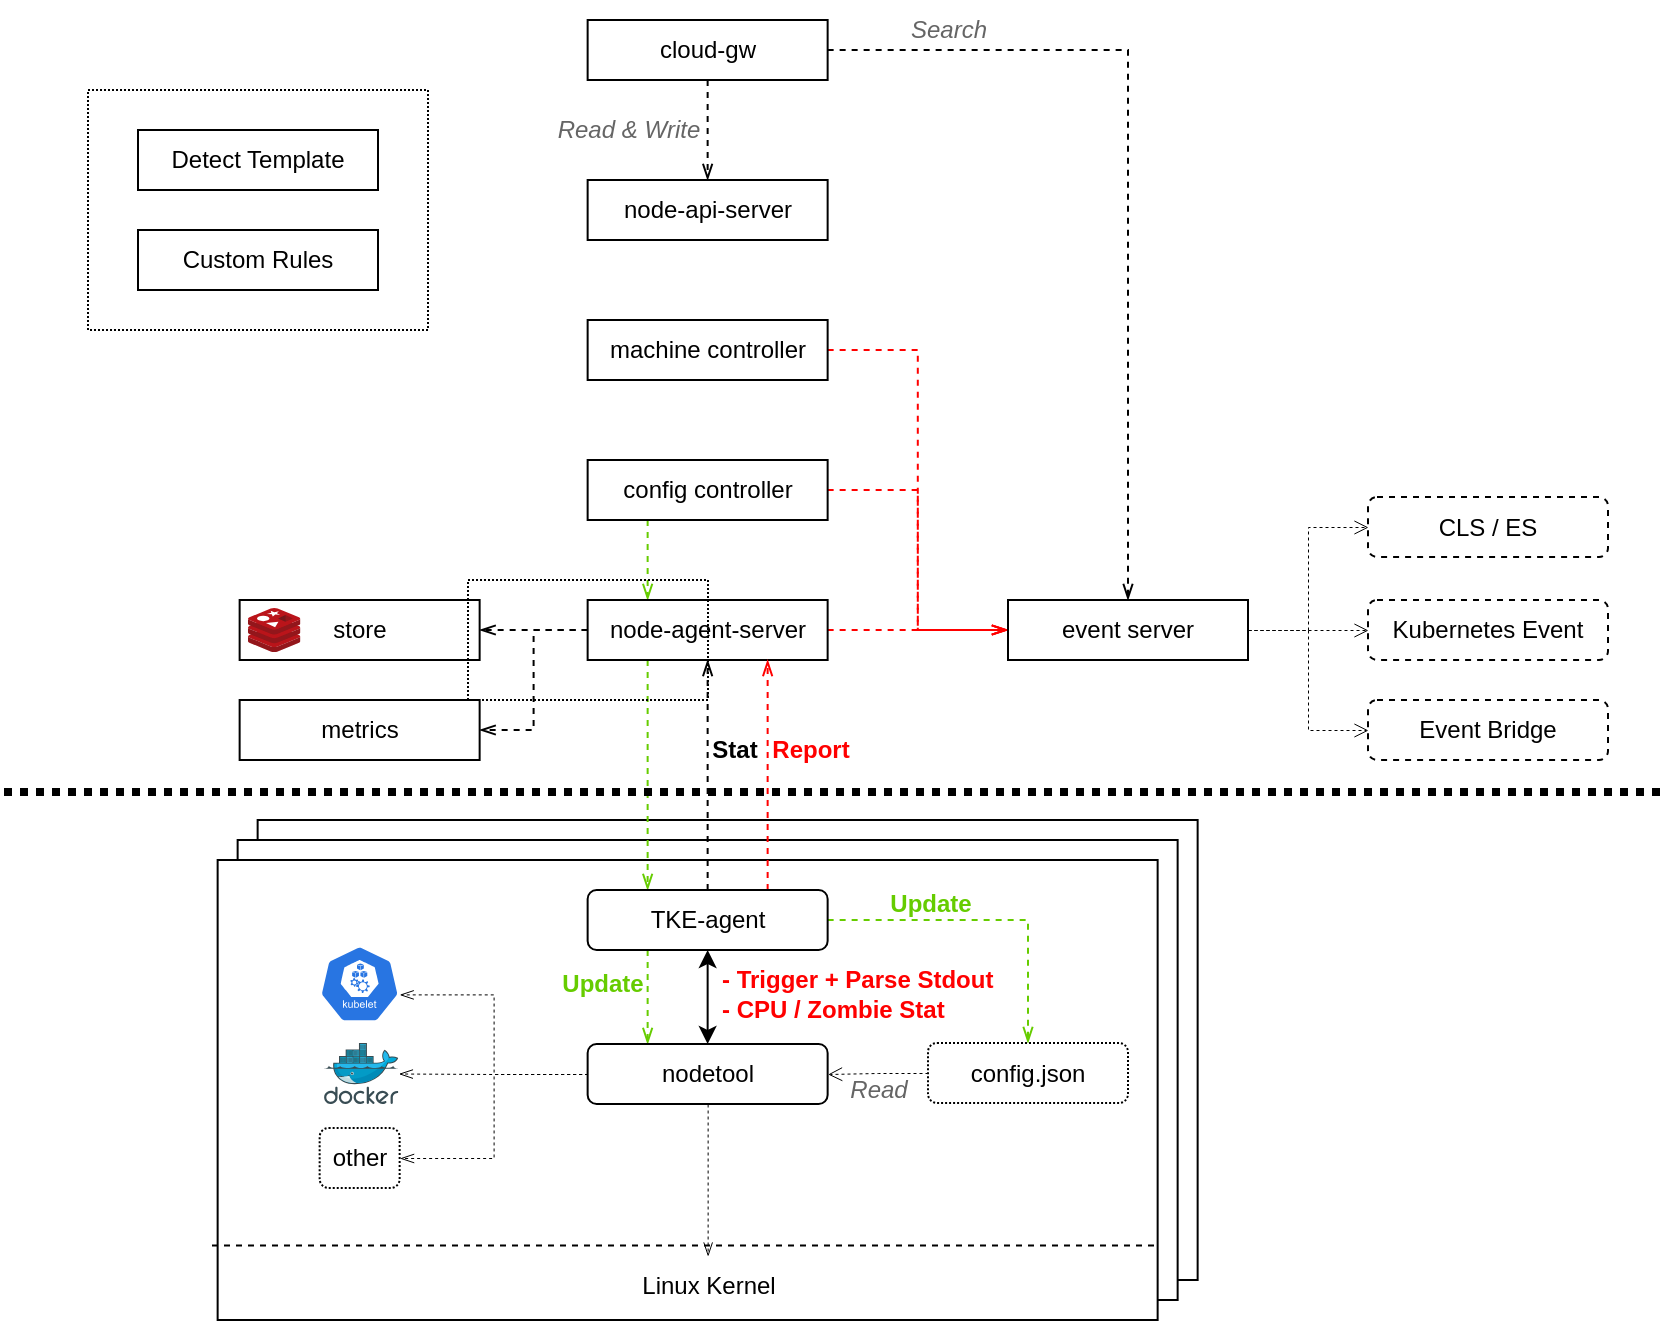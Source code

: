 <mxfile version="20.7.4" type="github">
  <diagram id="f106602c-feb2-e66a-4537-3a34d633f6aa" name="Page-1">
    <mxGraphModel dx="1242" dy="742" grid="1" gridSize="10" guides="1" tooltips="1" connect="1" arrows="1" fold="1" page="1" pageScale="1" pageWidth="1169" pageHeight="827" background="none" math="0" shadow="0">
      <root>
        <mxCell id="0" />
        <mxCell id="1" parent="0" />
        <mxCell id="E83LfCt-5mSgFqh6B69Y-653" value="" style="whiteSpace=wrap;html=1;" vertex="1" parent="1">
          <mxGeometry x="134.82" y="560" width="470" height="230" as="geometry" />
        </mxCell>
        <mxCell id="E83LfCt-5mSgFqh6B69Y-652" value="" style="whiteSpace=wrap;html=1;" vertex="1" parent="1">
          <mxGeometry x="124.82" y="570" width="470" height="230" as="geometry" />
        </mxCell>
        <mxCell id="E83LfCt-5mSgFqh6B69Y-599" value="" style="whiteSpace=wrap;html=1;" vertex="1" parent="1">
          <mxGeometry x="114.82" y="580" width="470" height="230" as="geometry" />
        </mxCell>
        <mxCell id="E83LfCt-5mSgFqh6B69Y-640" style="edgeStyle=orthogonalEdgeStyle;rounded=0;orthogonalLoop=1;jettySize=auto;html=1;exitX=0.5;exitY=1;exitDx=0;exitDy=0;entryX=0.5;entryY=0;entryDx=0;entryDy=0;dashed=1;strokeColor=#000000;strokeWidth=1;fontFamily=Helvetica;fontSize=12;fontColor=#FF0000;endArrow=openThin;endFill=0;" edge="1" parent="1" source="E83LfCt-5mSgFqh6B69Y-588" target="E83LfCt-5mSgFqh6B69Y-589">
          <mxGeometry relative="1" as="geometry" />
        </mxCell>
        <mxCell id="E83LfCt-5mSgFqh6B69Y-657" style="edgeStyle=orthogonalEdgeStyle;rounded=0;orthogonalLoop=1;jettySize=auto;html=1;exitX=1;exitY=0.5;exitDx=0;exitDy=0;entryX=0.5;entryY=0;entryDx=0;entryDy=0;dashed=1;strokeColor=#000000;strokeWidth=1;fontFamily=Helvetica;fontSize=12;fontColor=#000000;startArrow=none;startFill=0;endArrow=openThin;endFill=0;" edge="1" parent="1" source="E83LfCt-5mSgFqh6B69Y-588" target="E83LfCt-5mSgFqh6B69Y-595">
          <mxGeometry relative="1" as="geometry" />
        </mxCell>
        <mxCell id="E83LfCt-5mSgFqh6B69Y-588" value="cloud-gw" style="whiteSpace=wrap;html=1;" vertex="1" parent="1">
          <mxGeometry x="299.82" y="160" width="120" height="30" as="geometry" />
        </mxCell>
        <mxCell id="E83LfCt-5mSgFqh6B69Y-589" value="node-api-server" style="whiteSpace=wrap;html=1;" vertex="1" parent="1">
          <mxGeometry x="299.82" y="240" width="120" height="30" as="geometry" />
        </mxCell>
        <mxCell id="E83LfCt-5mSgFqh6B69Y-590" value="Detect Template" style="whiteSpace=wrap;html=1;" vertex="1" parent="1">
          <mxGeometry x="75" y="215" width="120" height="30" as="geometry" />
        </mxCell>
        <mxCell id="E83LfCt-5mSgFqh6B69Y-591" value="Custom Rules" style="whiteSpace=wrap;html=1;" vertex="1" parent="1">
          <mxGeometry x="75" y="265" width="120" height="30" as="geometry" />
        </mxCell>
        <mxCell id="E83LfCt-5mSgFqh6B69Y-642" style="edgeStyle=orthogonalEdgeStyle;rounded=0;orthogonalLoop=1;jettySize=auto;html=1;exitX=1;exitY=0.5;exitDx=0;exitDy=0;entryX=0;entryY=0.5;entryDx=0;entryDy=0;dashed=1;strokeColor=#FF0000;strokeWidth=1;fontFamily=Helvetica;fontSize=12;fontColor=#FF0000;endArrow=openThin;endFill=0;fillColor=#f8cecc;" edge="1" parent="1" source="E83LfCt-5mSgFqh6B69Y-592" target="E83LfCt-5mSgFqh6B69Y-595">
          <mxGeometry relative="1" as="geometry" />
        </mxCell>
        <mxCell id="E83LfCt-5mSgFqh6B69Y-592" value="machine controller" style="whiteSpace=wrap;html=1;" vertex="1" parent="1">
          <mxGeometry x="299.82" y="310" width="120" height="30" as="geometry" />
        </mxCell>
        <mxCell id="E83LfCt-5mSgFqh6B69Y-636" style="edgeStyle=orthogonalEdgeStyle;rounded=0;orthogonalLoop=1;jettySize=auto;html=1;exitX=0.25;exitY=1;exitDx=0;exitDy=0;entryX=0.25;entryY=0;entryDx=0;entryDy=0;dashed=1;strokeWidth=1;fontFamily=Helvetica;fontSize=12;fontColor=#FF0000;endArrow=openThin;endFill=0;fillColor=#d5e8d4;strokeColor=#66CC00;" edge="1" parent="1" source="E83LfCt-5mSgFqh6B69Y-593" target="E83LfCt-5mSgFqh6B69Y-594">
          <mxGeometry relative="1" as="geometry" />
        </mxCell>
        <mxCell id="E83LfCt-5mSgFqh6B69Y-643" style="edgeStyle=orthogonalEdgeStyle;rounded=0;orthogonalLoop=1;jettySize=auto;html=1;exitX=1;exitY=0.5;exitDx=0;exitDy=0;dashed=1;strokeColor=#FF0000;strokeWidth=1;fontFamily=Helvetica;fontSize=12;fontColor=#FF0000;endArrow=openThin;endFill=0;entryX=0;entryY=0.5;entryDx=0;entryDy=0;fillColor=#f8cecc;" edge="1" parent="1" source="E83LfCt-5mSgFqh6B69Y-593" target="E83LfCt-5mSgFqh6B69Y-595">
          <mxGeometry relative="1" as="geometry">
            <mxPoint x="510" y="460" as="targetPoint" />
          </mxGeometry>
        </mxCell>
        <mxCell id="E83LfCt-5mSgFqh6B69Y-593" value="config controller" style="whiteSpace=wrap;html=1;" vertex="1" parent="1">
          <mxGeometry x="299.82" y="380" width="120" height="30" as="geometry" />
        </mxCell>
        <mxCell id="E83LfCt-5mSgFqh6B69Y-635" style="edgeStyle=orthogonalEdgeStyle;rounded=0;orthogonalLoop=1;jettySize=auto;html=1;exitX=0.25;exitY=1;exitDx=0;exitDy=0;entryX=0.25;entryY=0;entryDx=0;entryDy=0;strokeWidth=1;fontFamily=Helvetica;fontSize=12;fontColor=#FF0000;endArrow=openThin;endFill=0;fillColor=#d5e8d4;strokeColor=#66CC00;dashed=1;" edge="1" parent="1" source="E83LfCt-5mSgFqh6B69Y-594" target="E83LfCt-5mSgFqh6B69Y-600">
          <mxGeometry relative="1" as="geometry" />
        </mxCell>
        <mxCell id="E83LfCt-5mSgFqh6B69Y-646" style="edgeStyle=orthogonalEdgeStyle;rounded=0;orthogonalLoop=1;jettySize=auto;html=1;exitX=0;exitY=0.5;exitDx=0;exitDy=0;entryX=1;entryY=0.5;entryDx=0;entryDy=0;dashed=1;strokeColor=#000000;strokeWidth=1;fontFamily=Helvetica;fontSize=12;fontColor=#FF0000;endArrow=openThin;endFill=0;" edge="1" parent="1" source="E83LfCt-5mSgFqh6B69Y-594" target="E83LfCt-5mSgFqh6B69Y-631">
          <mxGeometry relative="1" as="geometry" />
        </mxCell>
        <mxCell id="E83LfCt-5mSgFqh6B69Y-649" style="edgeStyle=orthogonalEdgeStyle;rounded=0;orthogonalLoop=1;jettySize=auto;html=1;exitX=0;exitY=0.5;exitDx=0;exitDy=0;entryX=1;entryY=0.5;entryDx=0;entryDy=0;dashed=1;strokeColor=#000000;strokeWidth=1;fontFamily=Helvetica;fontSize=12;fontColor=#FF0000;endArrow=openThin;endFill=0;" edge="1" parent="1" source="E83LfCt-5mSgFqh6B69Y-594" target="E83LfCt-5mSgFqh6B69Y-648">
          <mxGeometry relative="1" as="geometry" />
        </mxCell>
        <mxCell id="E83LfCt-5mSgFqh6B69Y-650" style="edgeStyle=orthogonalEdgeStyle;rounded=0;orthogonalLoop=1;jettySize=auto;html=1;exitX=1;exitY=0.5;exitDx=0;exitDy=0;dashed=1;strokeColor=#FF0000;strokeWidth=1;fontFamily=Helvetica;fontSize=12;fontColor=#FF0000;endArrow=openThin;endFill=0;" edge="1" parent="1" source="E83LfCt-5mSgFqh6B69Y-594">
          <mxGeometry relative="1" as="geometry">
            <mxPoint x="510" y="465" as="targetPoint" />
          </mxGeometry>
        </mxCell>
        <mxCell id="E83LfCt-5mSgFqh6B69Y-594" value="node-agent-server" style="whiteSpace=wrap;html=1;" vertex="1" parent="1">
          <mxGeometry x="299.82" y="450" width="120" height="30" as="geometry" />
        </mxCell>
        <mxCell id="E83LfCt-5mSgFqh6B69Y-617" style="edgeStyle=none;rounded=0;orthogonalLoop=1;jettySize=auto;html=1;exitX=1;exitY=0.5;exitDx=0;exitDy=0;entryX=0;entryY=0.5;entryDx=0;entryDy=0;strokeWidth=0.5;endArrow=open;endFill=0;dashed=1;" edge="1" parent="1" source="E83LfCt-5mSgFqh6B69Y-595" target="E83LfCt-5mSgFqh6B69Y-596">
          <mxGeometry relative="1" as="geometry" />
        </mxCell>
        <mxCell id="E83LfCt-5mSgFqh6B69Y-595" value="event server" style="whiteSpace=wrap;html=1;" vertex="1" parent="1">
          <mxGeometry x="510" y="450" width="120" height="30" as="geometry" />
        </mxCell>
        <mxCell id="E83LfCt-5mSgFqh6B69Y-596" value="Kubernetes Event" style="whiteSpace=wrap;html=1;rounded=1;dashed=1;" vertex="1" parent="1">
          <mxGeometry x="690" y="450" width="120" height="30" as="geometry" />
        </mxCell>
        <mxCell id="E83LfCt-5mSgFqh6B69Y-597" value="Event Bridge" style="whiteSpace=wrap;html=1;dashed=1;strokeWidth=1;rounded=1;" vertex="1" parent="1">
          <mxGeometry x="690" y="500" width="120" height="30" as="geometry" />
        </mxCell>
        <mxCell id="E83LfCt-5mSgFqh6B69Y-598" value="CLS / ES" style="whiteSpace=wrap;html=1;rounded=1;dashed=1;" vertex="1" parent="1">
          <mxGeometry x="690" y="398.5" width="120" height="30" as="geometry" />
        </mxCell>
        <mxCell id="E83LfCt-5mSgFqh6B69Y-624" style="edgeStyle=orthogonalEdgeStyle;rounded=0;orthogonalLoop=1;jettySize=auto;html=1;exitX=0.5;exitY=1;exitDx=0;exitDy=0;entryX=0.5;entryY=0;entryDx=0;entryDy=0;strokeWidth=1;endArrow=classic;endFill=1;startArrow=classic;startFill=1;" edge="1" parent="1" source="E83LfCt-5mSgFqh6B69Y-600" target="E83LfCt-5mSgFqh6B69Y-609">
          <mxGeometry relative="1" as="geometry" />
        </mxCell>
        <mxCell id="E83LfCt-5mSgFqh6B69Y-625" style="edgeStyle=orthogonalEdgeStyle;rounded=0;orthogonalLoop=1;jettySize=auto;html=1;exitX=0.25;exitY=1;exitDx=0;exitDy=0;entryX=0.25;entryY=0;entryDx=0;entryDy=0;strokeWidth=1;endArrow=openThin;endFill=0;dashed=1;fillColor=#d5e8d4;strokeColor=#66CC00;" edge="1" parent="1" source="E83LfCt-5mSgFqh6B69Y-600" target="E83LfCt-5mSgFqh6B69Y-609">
          <mxGeometry relative="1" as="geometry" />
        </mxCell>
        <mxCell id="E83LfCt-5mSgFqh6B69Y-626" style="edgeStyle=orthogonalEdgeStyle;rounded=0;orthogonalLoop=1;jettySize=auto;html=1;exitX=1;exitY=0.5;exitDx=0;exitDy=0;entryX=0.5;entryY=0;entryDx=0;entryDy=0;dashed=1;strokeWidth=1;endArrow=openThin;endFill=0;fillColor=#d5e8d4;strokeColor=#66CC00;" edge="1" parent="1" source="E83LfCt-5mSgFqh6B69Y-600" target="E83LfCt-5mSgFqh6B69Y-610">
          <mxGeometry relative="1" as="geometry" />
        </mxCell>
        <mxCell id="E83LfCt-5mSgFqh6B69Y-644" style="edgeStyle=orthogonalEdgeStyle;rounded=0;orthogonalLoop=1;jettySize=auto;html=1;exitX=0.75;exitY=0;exitDx=0;exitDy=0;entryX=0.75;entryY=1;entryDx=0;entryDy=0;dashed=1;strokeColor=#FF0000;strokeWidth=1;fontFamily=Helvetica;fontSize=12;fontColor=#FF0000;endArrow=openThin;endFill=0;fillColor=#f8cecc;" edge="1" parent="1" source="E83LfCt-5mSgFqh6B69Y-600" target="E83LfCt-5mSgFqh6B69Y-594">
          <mxGeometry relative="1" as="geometry" />
        </mxCell>
        <mxCell id="E83LfCt-5mSgFqh6B69Y-645" style="edgeStyle=orthogonalEdgeStyle;rounded=0;orthogonalLoop=1;jettySize=auto;html=1;exitX=0.5;exitY=0;exitDx=0;exitDy=0;entryX=0.5;entryY=1;entryDx=0;entryDy=0;dashed=1;strokeColor=#000000;strokeWidth=1;fontFamily=Helvetica;fontSize=12;fontColor=#FF0000;endArrow=openThin;endFill=0;" edge="1" parent="1" source="E83LfCt-5mSgFqh6B69Y-600" target="E83LfCt-5mSgFqh6B69Y-594">
          <mxGeometry relative="1" as="geometry" />
        </mxCell>
        <mxCell id="E83LfCt-5mSgFqh6B69Y-600" value="TKE-agent" style="whiteSpace=wrap;html=1;rounded=1;" vertex="1" parent="1">
          <mxGeometry x="299.82" y="595" width="120" height="30" as="geometry" />
        </mxCell>
        <mxCell id="E83LfCt-5mSgFqh6B69Y-601" value="" style="sketch=0;html=1;dashed=0;whitespace=wrap;fillColor=#2875E2;strokeColor=#ffffff;points=[[0.005,0.63,0],[0.1,0.2,0],[0.9,0.2,0],[0.5,0,0],[0.995,0.63,0],[0.72,0.99,0],[0.5,1,0],[0.28,0.99,0]];verticalLabelPosition=bottom;align=center;verticalAlign=top;shape=mxgraph.kubernetes.icon;prIcon=kubelet" vertex="1" parent="1">
          <mxGeometry x="165.82" y="622" width="40" height="40" as="geometry" />
        </mxCell>
        <mxCell id="E83LfCt-5mSgFqh6B69Y-602" value="" style="sketch=0;aspect=fixed;html=1;points=[];align=center;image;fontSize=12;image=img/lib/mscae/Docker.svg;" vertex="1" parent="1">
          <mxGeometry x="168.02" y="671.5" width="37.19" height="30.5" as="geometry" />
        </mxCell>
        <mxCell id="E83LfCt-5mSgFqh6B69Y-606" style="edgeStyle=none;rounded=0;orthogonalLoop=1;jettySize=auto;html=1;exitX=0;exitY=0.75;exitDx=0;exitDy=0;" edge="1" parent="1" source="E83LfCt-5mSgFqh6B69Y-599" target="E83LfCt-5mSgFqh6B69Y-599">
          <mxGeometry relative="1" as="geometry" />
        </mxCell>
        <mxCell id="E83LfCt-5mSgFqh6B69Y-607" style="edgeStyle=none;rounded=0;orthogonalLoop=1;jettySize=auto;html=1;exitX=-0.006;exitY=0.838;exitDx=0;exitDy=0;entryX=0.998;entryY=0.838;entryDx=0;entryDy=0;endArrow=none;endFill=0;dashed=1;strokeWidth=1;entryPerimeter=0;exitPerimeter=0;" edge="1" parent="1" source="E83LfCt-5mSgFqh6B69Y-599" target="E83LfCt-5mSgFqh6B69Y-599">
          <mxGeometry relative="1" as="geometry" />
        </mxCell>
        <mxCell id="E83LfCt-5mSgFqh6B69Y-608" value="Linux Kernel" style="text;html=1;align=center;verticalAlign=middle;resizable=0;points=[];autosize=1;strokeColor=none;fillColor=none;" vertex="1" parent="1">
          <mxGeometry x="314.82" y="778" width="90" height="30" as="geometry" />
        </mxCell>
        <mxCell id="E83LfCt-5mSgFqh6B69Y-620" style="edgeStyle=orthogonalEdgeStyle;rounded=0;orthogonalLoop=1;jettySize=auto;html=1;exitX=0;exitY=0.5;exitDx=0;exitDy=0;entryX=0.995;entryY=0.63;entryDx=0;entryDy=0;entryPerimeter=0;strokeWidth=0.5;endArrow=openThin;endFill=0;dashed=1;" edge="1" parent="1" source="E83LfCt-5mSgFqh6B69Y-609" target="E83LfCt-5mSgFqh6B69Y-601">
          <mxGeometry relative="1" as="geometry" />
        </mxCell>
        <mxCell id="E83LfCt-5mSgFqh6B69Y-621" style="edgeStyle=orthogonalEdgeStyle;rounded=0;orthogonalLoop=1;jettySize=auto;html=1;exitX=0;exitY=0.5;exitDx=0;exitDy=0;strokeWidth=0.5;endArrow=openThin;endFill=0;dashed=1;" edge="1" parent="1" source="E83LfCt-5mSgFqh6B69Y-609" target="E83LfCt-5mSgFqh6B69Y-602">
          <mxGeometry relative="1" as="geometry" />
        </mxCell>
        <mxCell id="E83LfCt-5mSgFqh6B69Y-622" style="edgeStyle=orthogonalEdgeStyle;rounded=0;orthogonalLoop=1;jettySize=auto;html=1;exitX=0;exitY=0.5;exitDx=0;exitDy=0;entryX=1;entryY=0.5;entryDx=0;entryDy=0;strokeWidth=0.5;endArrow=openThin;endFill=0;dashed=1;" edge="1" parent="1" source="E83LfCt-5mSgFqh6B69Y-609" target="E83LfCt-5mSgFqh6B69Y-616">
          <mxGeometry relative="1" as="geometry" />
        </mxCell>
        <mxCell id="E83LfCt-5mSgFqh6B69Y-609" value="nodetool" style="whiteSpace=wrap;html=1;rounded=1;" vertex="1" parent="1">
          <mxGeometry x="299.82" y="672" width="120" height="30" as="geometry" />
        </mxCell>
        <mxCell id="E83LfCt-5mSgFqh6B69Y-629" style="edgeStyle=orthogonalEdgeStyle;rounded=0;orthogonalLoop=1;jettySize=auto;html=1;exitX=0;exitY=0.5;exitDx=0;exitDy=0;entryX=1;entryY=0.5;entryDx=0;entryDy=0;dashed=1;strokeWidth=0.5;endArrow=open;endFill=0;" edge="1" parent="1" source="E83LfCt-5mSgFqh6B69Y-610" target="E83LfCt-5mSgFqh6B69Y-609">
          <mxGeometry relative="1" as="geometry" />
        </mxCell>
        <mxCell id="E83LfCt-5mSgFqh6B69Y-610" value="config.json" style="whiteSpace=wrap;html=1;rounded=1;glass=0;shadow=0;dashed=1;dashPattern=1 1;" vertex="1" parent="1">
          <mxGeometry x="470" y="671.5" width="100" height="30" as="geometry" />
        </mxCell>
        <mxCell id="E83LfCt-5mSgFqh6B69Y-616" value="other" style="whiteSpace=wrap;html=1;dashed=1;dashPattern=1 1;rounded=1;" vertex="1" parent="1">
          <mxGeometry x="165.82" y="714" width="40" height="30" as="geometry" />
        </mxCell>
        <mxCell id="E83LfCt-5mSgFqh6B69Y-618" style="edgeStyle=orthogonalEdgeStyle;rounded=0;orthogonalLoop=1;jettySize=auto;html=1;exitX=1;exitY=0.5;exitDx=0;exitDy=0;entryX=0;entryY=0.5;entryDx=0;entryDy=0;strokeWidth=0.5;endArrow=open;endFill=0;dashed=1;" edge="1" parent="1" source="E83LfCt-5mSgFqh6B69Y-595" target="E83LfCt-5mSgFqh6B69Y-598">
          <mxGeometry relative="1" as="geometry">
            <mxPoint x="620" y="475" as="sourcePoint" />
            <mxPoint x="700" y="475" as="targetPoint" />
          </mxGeometry>
        </mxCell>
        <mxCell id="E83LfCt-5mSgFqh6B69Y-619" style="edgeStyle=orthogonalEdgeStyle;rounded=0;orthogonalLoop=1;jettySize=auto;html=1;exitX=1;exitY=0.5;exitDx=0;exitDy=0;entryX=0;entryY=0.5;entryDx=0;entryDy=0;strokeWidth=0.5;endArrow=open;endFill=0;dashed=1;" edge="1" parent="1" source="E83LfCt-5mSgFqh6B69Y-595" target="E83LfCt-5mSgFqh6B69Y-597">
          <mxGeometry relative="1" as="geometry">
            <mxPoint x="620" y="475" as="sourcePoint" />
            <mxPoint x="700" y="415" as="targetPoint" />
          </mxGeometry>
        </mxCell>
        <mxCell id="E83LfCt-5mSgFqh6B69Y-623" style="edgeStyle=orthogonalEdgeStyle;rounded=0;orthogonalLoop=1;jettySize=auto;html=1;exitX=0.5;exitY=1;exitDx=0;exitDy=0;strokeWidth=0.5;endArrow=openThin;endFill=0;dashed=1;" edge="1" parent="1" source="E83LfCt-5mSgFqh6B69Y-609" target="E83LfCt-5mSgFqh6B69Y-608">
          <mxGeometry relative="1" as="geometry">
            <mxPoint x="324.82" y="685.5" as="sourcePoint" />
            <mxPoint x="359.82" y="770" as="targetPoint" />
          </mxGeometry>
        </mxCell>
        <mxCell id="E83LfCt-5mSgFqh6B69Y-627" value="- Trigger + Parse Stdout&lt;br&gt;- CPU / Zombie Stat" style="text;html=1;align=left;verticalAlign=middle;resizable=0;points=[];autosize=1;strokeColor=none;fillColor=none;rounded=1;shadow=0;glass=0;dashed=1;dashPattern=1 1;sketch=0;strokeWidth=1;fontStyle=1;fontColor=#FF0000;fontSize=12;" vertex="1" parent="1">
          <mxGeometry x="365" y="627" width="160" height="40" as="geometry" />
        </mxCell>
        <mxCell id="E83LfCt-5mSgFqh6B69Y-630" value="Read" style="text;html=1;align=center;verticalAlign=middle;resizable=0;points=[];autosize=1;strokeColor=none;fillColor=none;rounded=1;shadow=0;glass=0;dashed=1;dashPattern=1 1;sketch=0;strokeWidth=1;fontStyle=2;textOpacity=60;" vertex="1" parent="1">
          <mxGeometry x="420" y="680" width="50" height="30" as="geometry" />
        </mxCell>
        <mxCell id="E83LfCt-5mSgFqh6B69Y-631" value="store" style="whiteSpace=wrap;html=1;" vertex="1" parent="1">
          <mxGeometry x="125.82" y="450" width="120" height="30" as="geometry" />
        </mxCell>
        <mxCell id="E83LfCt-5mSgFqh6B69Y-633" value="" style="line;strokeWidth=4;html=1;perimeter=backbonePerimeter;points=[];outlineConnect=0;rounded=1;shadow=0;glass=0;dashed=1;dashPattern=1 1;sketch=0;fontFamily=Helvetica;fontSize=12;fontColor=#FF0000;fillColor=none;gradientColor=none;" vertex="1" parent="1">
          <mxGeometry x="8" y="541" width="832" height="10" as="geometry" />
        </mxCell>
        <mxCell id="E83LfCt-5mSgFqh6B69Y-647" value="" style="sketch=0;aspect=fixed;html=1;points=[];align=center;image;fontSize=12;image=img/lib/mscae/Cache_Redis_Product.svg;rounded=1;shadow=0;glass=0;dashed=1;dashPattern=1 1;strokeWidth=1;fontFamily=Helvetica;fontColor=#FF0000;fillColor=none;gradientColor=none;" vertex="1" parent="1">
          <mxGeometry x="130" y="454" width="26.19" height="22" as="geometry" />
        </mxCell>
        <mxCell id="E83LfCt-5mSgFqh6B69Y-648" value="metrics" style="whiteSpace=wrap;html=1;" vertex="1" parent="1">
          <mxGeometry x="125.82" y="500" width="120" height="30" as="geometry" />
        </mxCell>
        <mxCell id="E83LfCt-5mSgFqh6B69Y-651" value="Update" style="text;html=1;align=center;verticalAlign=middle;resizable=0;points=[];autosize=1;strokeColor=none;fillColor=none;rounded=1;shadow=0;glass=0;dashed=1;dashPattern=1 1;sketch=0;strokeWidth=1;fontStyle=1;fontColor=#66CC00;fontSize=12;" vertex="1" parent="1">
          <mxGeometry x="277" y="627" width="60" height="30" as="geometry" />
        </mxCell>
        <mxCell id="E83LfCt-5mSgFqh6B69Y-654" value="Report" style="text;html=1;align=center;verticalAlign=middle;resizable=0;points=[];autosize=1;strokeColor=none;fillColor=none;rounded=1;shadow=0;glass=0;dashed=1;dashPattern=1 1;sketch=0;strokeWidth=1;fontStyle=1;fontColor=#FF0000;fontSize=12;" vertex="1" parent="1">
          <mxGeometry x="381" y="510" width="60" height="30" as="geometry" />
        </mxCell>
        <mxCell id="E83LfCt-5mSgFqh6B69Y-655" value="Update" style="text;html=1;align=center;verticalAlign=middle;resizable=0;points=[];autosize=1;strokeColor=none;fillColor=none;rounded=1;shadow=0;glass=0;dashed=1;dashPattern=1 1;sketch=0;strokeWidth=1;fontStyle=1;fontColor=#66CC00;fontSize=12;" vertex="1" parent="1">
          <mxGeometry x="441" y="587" width="60" height="30" as="geometry" />
        </mxCell>
        <mxCell id="E83LfCt-5mSgFqh6B69Y-656" value="Stat" style="text;html=1;align=center;verticalAlign=middle;resizable=0;points=[];autosize=1;strokeColor=none;fillColor=none;rounded=1;shadow=0;glass=0;dashed=1;dashPattern=1 1;sketch=0;strokeWidth=1;fontStyle=1;fontColor=#000000;fontSize=12;" vertex="1" parent="1">
          <mxGeometry x="347.82" y="510" width="50" height="30" as="geometry" />
        </mxCell>
        <mxCell id="E83LfCt-5mSgFqh6B69Y-658" value="Search" style="text;html=1;align=center;verticalAlign=middle;resizable=0;points=[];autosize=1;strokeColor=none;fillColor=none;rounded=1;shadow=0;glass=0;dashed=1;dashPattern=1 1;sketch=0;strokeWidth=1;fontStyle=2;textOpacity=60;" vertex="1" parent="1">
          <mxGeometry x="450" y="150" width="60" height="30" as="geometry" />
        </mxCell>
        <mxCell id="E83LfCt-5mSgFqh6B69Y-659" value="Read &amp;amp; Write" style="text;html=1;align=center;verticalAlign=middle;resizable=0;points=[];autosize=1;strokeColor=none;fillColor=none;rounded=1;shadow=0;glass=0;dashed=1;dashPattern=1 1;sketch=0;strokeWidth=1;fontStyle=2;textOpacity=60;" vertex="1" parent="1">
          <mxGeometry x="275" y="200" width="90" height="30" as="geometry" />
        </mxCell>
        <mxCell id="E83LfCt-5mSgFqh6B69Y-660" value="" style="rounded=0;whiteSpace=wrap;html=1;shadow=0;glass=0;dashed=1;dashPattern=1 1;sketch=0;strokeWidth=1;fontFamily=Helvetica;fontSize=12;fontColor=#000000;fillColor=none;gradientColor=none;" vertex="1" parent="1">
          <mxGeometry x="240" y="440" width="120" height="60" as="geometry" />
        </mxCell>
        <mxCell id="E83LfCt-5mSgFqh6B69Y-661" value="" style="rounded=0;whiteSpace=wrap;html=1;shadow=0;glass=0;dashed=1;dashPattern=1 1;sketch=0;strokeWidth=1;fontFamily=Helvetica;fontSize=12;fontColor=#000000;fillColor=none;gradientColor=none;" vertex="1" parent="1">
          <mxGeometry x="50" y="195" width="170" height="120" as="geometry" />
        </mxCell>
      </root>
    </mxGraphModel>
  </diagram>
</mxfile>
